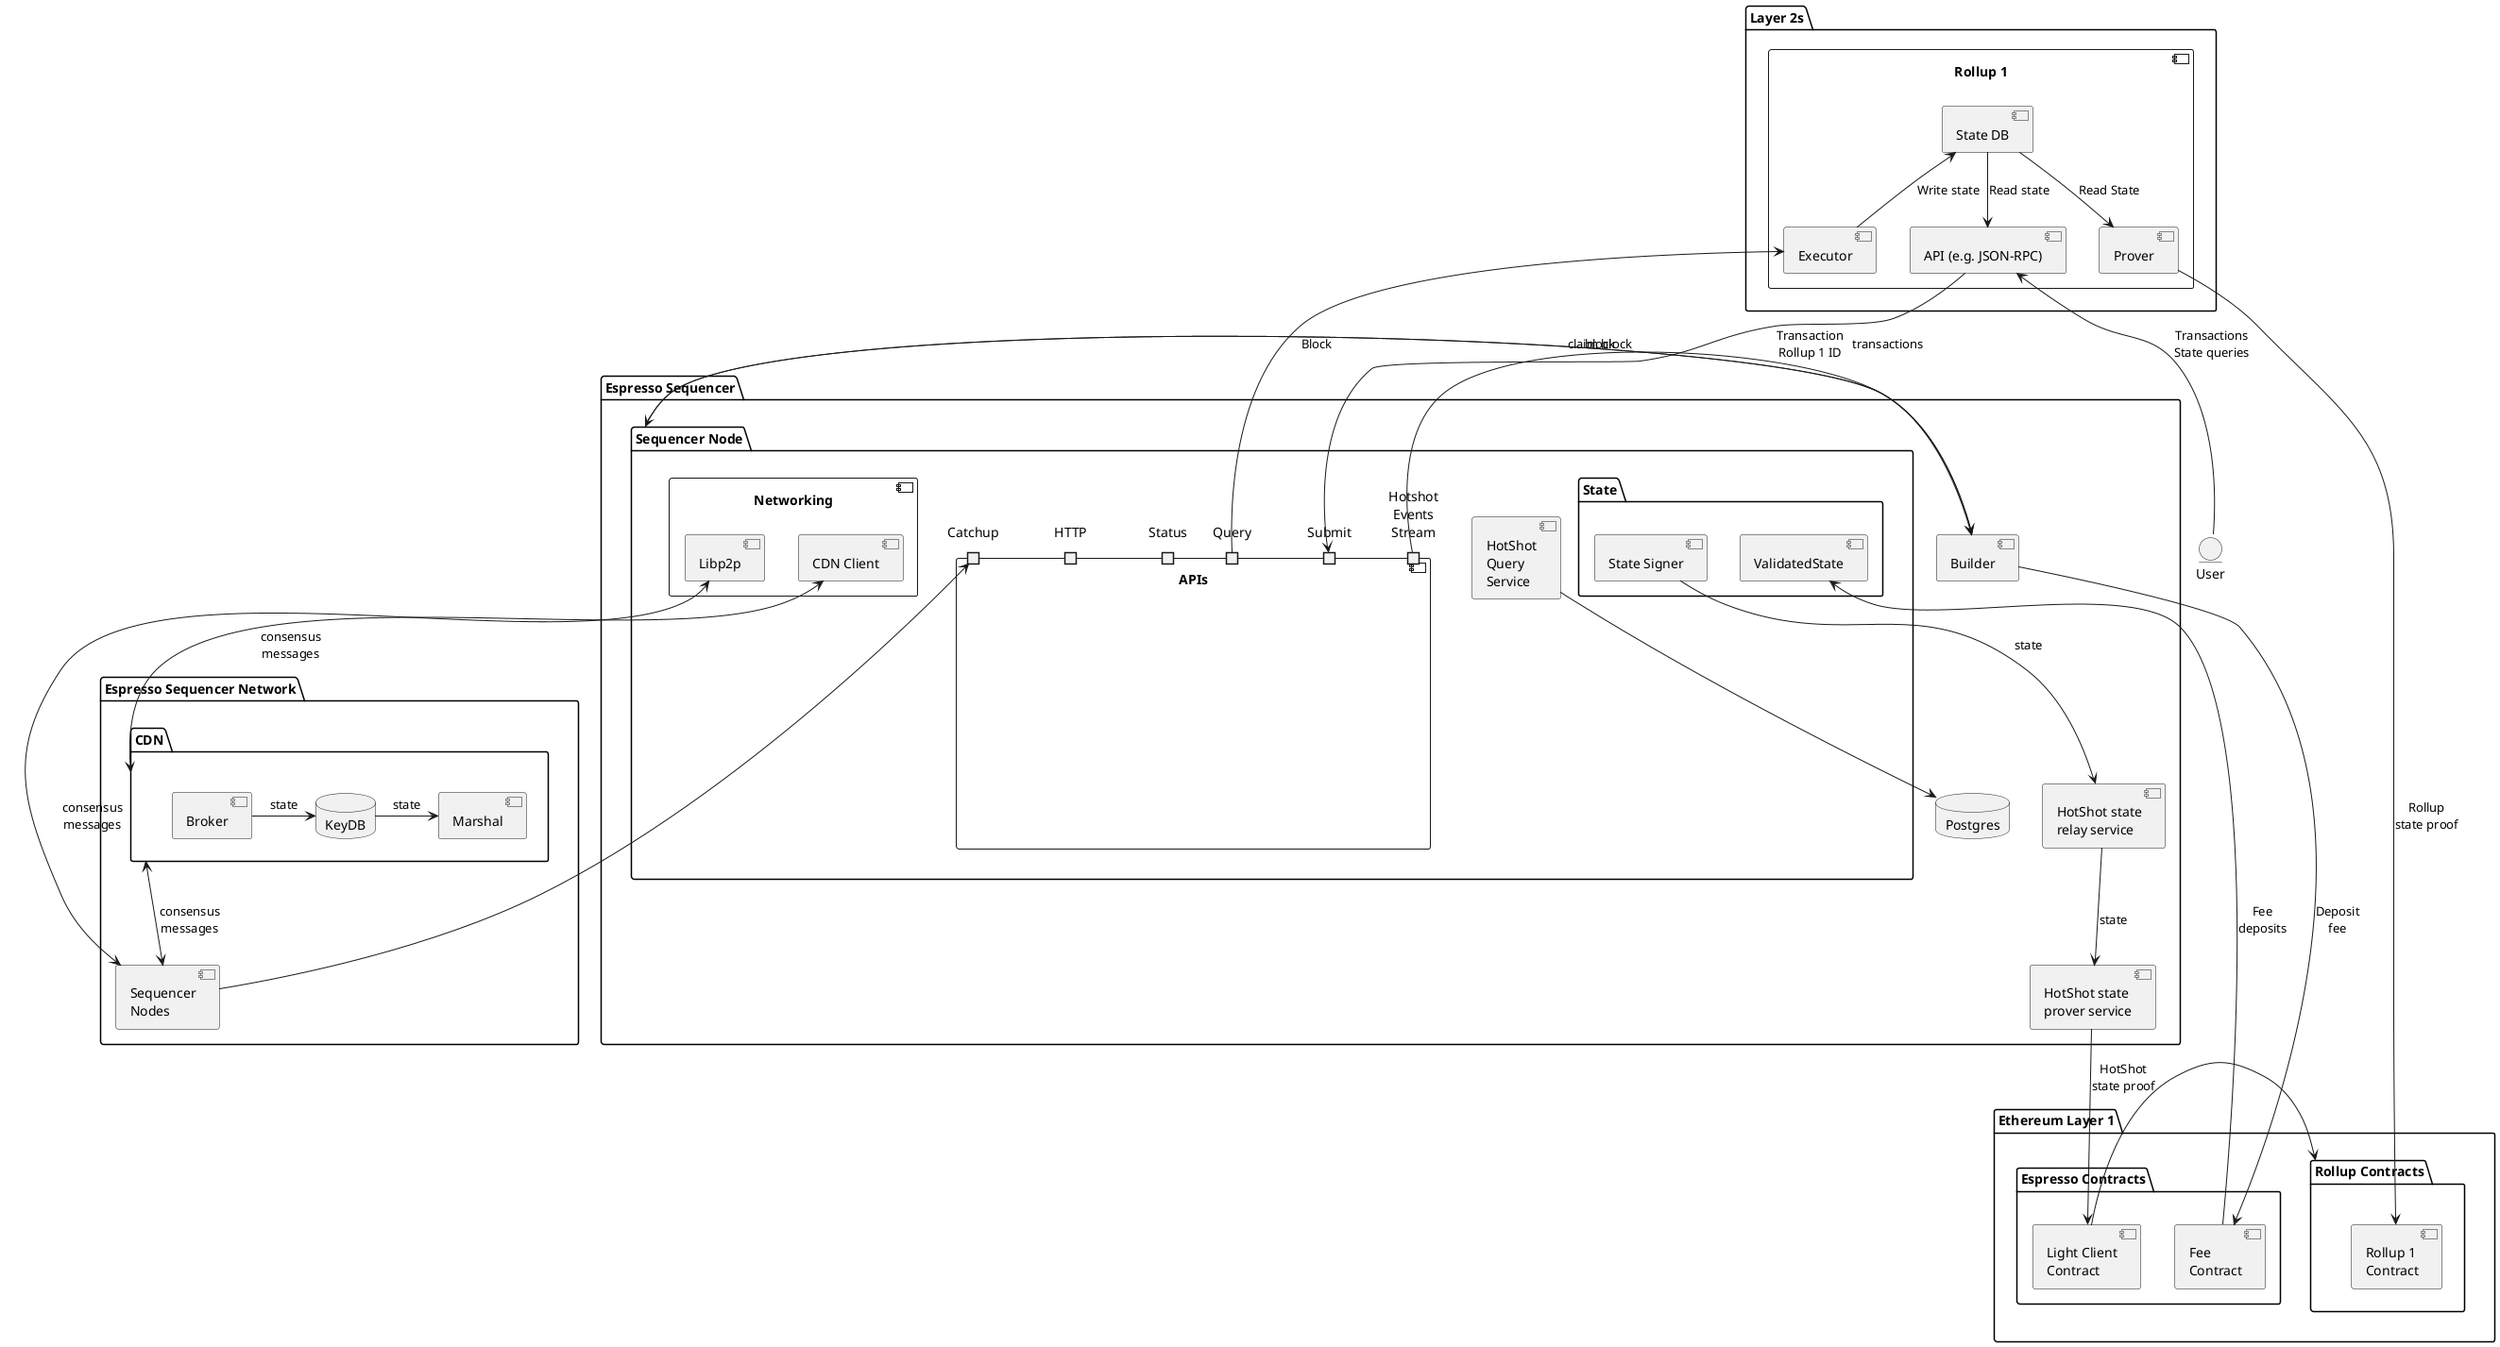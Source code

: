 @startuml
package "Espresso Sequencer Network" as Network {
    component "Sequencer\nNodes" as Nodes
    package CDN {
        component Broker
        component Marshal
        database KeyDB
    }
}

'CDN Layout
Broker -> KeyDB: state
KeyDB -> Marshal: state
Nodes <-up-> CDN: consensus\nmessages

package "Espresso Sequencer" as Espresso {
    database "Postgres" as DB
    package "Sequencer Node" as Seq {
        component "HotShot\nQuery\nService" as QS {
        }
        component "APIs" {
            portin Catchup
            portin HTTP
            portin Status
            portin Submit
            portin Query
            portin "Hotshot\nEvents\nStream" as Events
        }
        component "Networking"{
            component Libp2p
            component "CDN Client"
        }

        package State as State {
            component "State Signer" as Signer
            component "ValidatedState" as Validated
        }
    }
    component "HotShot state\nprover service" as HSProver
    component "HotShot state\nrelay service" as Relay
    component "Builder" as Builder
}

Nodes -up-> Catchup
Nodes <-up-> Libp2p: consensus\nmessages
"CDN Client" <--> CDN: consensus\nmessages
'CND -up[hidden]-> Nodes

QS --> DB
'QS -[hidden]left-> Signer
QS -[hidden]down-> APIs
' Signer -[hidden]down-> Broadcast
Signer -down-> Relay: state
Seq -right-> Builder: claim block
Relay --> HSProver: state

' Broadcast -> Marshal
' Broadcast -> Broker

Events -> Builder: transactions
Builder -left-> Seq: block

package "Layer 2s" as L2 {
    component "Rollup 1" as L2_1 {
        component "API (e.g. JSON-RPC)" as L2_1_RPC
        component Executor as L2_1_Exec
        component Prover as L2_1_Prover
        component "State DB" as L2_1_State
    }
    ' component "Rollup 2" as L2_2
    ' component "Rollup N" as L2_N
}
package "Ethereum Layer 1" as L1 {
    package "Espresso Contracts" as Esp_L1 {
        component "Light Client\nContract" as LC_L1
        component "Fee\nContract" as Fee_L1
    }
    package "Rollup Contracts" as L2_L1 {
        component "Rollup 1\nContract" as L2_1_L1
        ' component "Rollup 2\nContract" as L2_2_L1
        ' component "Rollup N\nContract" as L2_N_L1
    }
}

entity User
User -Up-> L2_1_RPC : Transactions\nState queries
' note right of link
' 1. Many clients submit transactions
'     to each L2 simultaneously (for
'     clarity only one is shown)
' end note

L2_1_RPC -down-> Submit : Transaction\nRollup 1 ID
' note top of link
' 2. L2s forward transactions to sequencer.
' end note

Query -up-> L2_1_Exec : Block
' Query -up-> L2_2 : Block
' Query -up-> L2_N : Block
' note right of link
' 3. Sequencer produces blocks --
'     ordered lists of transactions.
'     L2s receive blocks and execute
'     transactions for their rollup.
' end note

HSProver -down-> LC_L1 : HotShot\nstate proof
' note right of link
' 4. Sequencer posts succinct commitment
'     to block to L1. Contract verifies proof
'     of sequencing (Quorum Certificate)
'     then stores the block commitment.
' end note

L2_1_Prover -> L2_1_L1 : Rollup\nstate proof
' L2_2 -> L2_2_L1 : State\nProof
' L2_N -> L2_N_L1 : State\nProof
' note right of link
' 5. Rollups post updated state to L1.
'     ZK-rollups include a proof.
' end note

LC_L1 -> L2_L1
' note bottom of link
' 6. Rollup contracts read certified sequence
'     of block commitments from sequencer
'     contract. Verify state transition proofs
'     against this sequence (ZKR) or wait for
'     fraud proof against this sequence (ORU).
' end note

' L2 1 details
L2_1_RPC <-up- L2_1_State : Read state
L2_1_Exec -up-> L2_1_State : Write state
L2_1_Prover <-up- L2_1_State : Read State

' Layout
' L2_1_RPC -[hidden]r-> L2_1_Exec
' L2_1 -[hidden]r-> L2_2
' L2_2 -[hidden]r-> L2_N
' L2_1_L1 -[hidden]r-> L2_2_L1
' L2_2_L1 -[hidden]r-> L2_N_L1
' L2 -[hidden]d-> L1
' Seq -[hidden]u-> L2
' Seq -[hidden]d-> L1

Builder --> Fee_L1: Deposit\nfee
Fee_L1 -up-> Validated: Fee\ndeposits

@enduml
